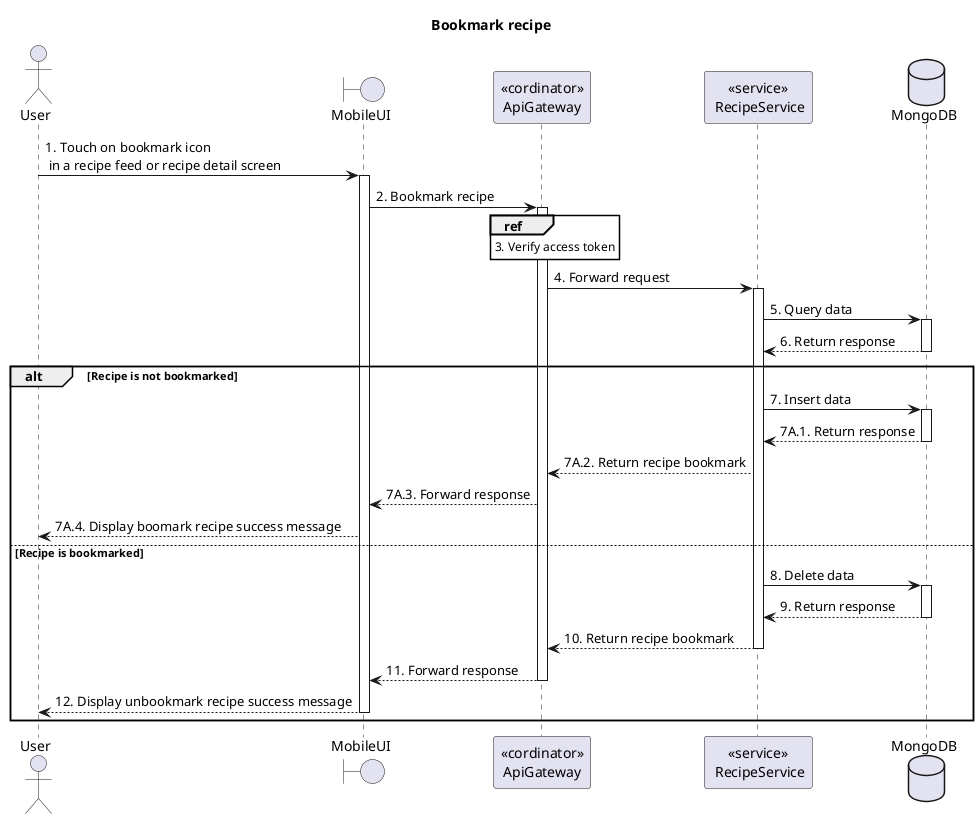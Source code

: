 @startuml Sequence
title "Bookmark recipe"
<style>
  sequenceDiagram {
    reference {
      BackGroundColor white
    }
}
</style>

actor User
boundary MobileUI
participant "<<cordinator>>\nApiGateway" as ApiGateway
participant "<<service>>\n RecipeService" as RecipeService
database MongoDB

User -> MobileUI++: 1. Touch on bookmark icon \n in a recipe feed or recipe detail screen

MobileUI -> ApiGateway++: 2. Bookmark recipe

ref over ApiGateway: 3. Verify access token

ApiGateway -> RecipeService++: 4. Forward request

database MongoDB
RecipeService -> MongoDB++: 5. Query data
RecipeService <-- MongoDB--: 6. Return response
alt Recipe is not bookmarked
  RecipeService -> MongoDB++: 7. Insert data
  RecipeService <-- MongoDB--: 7A.1. Return response
  ApiGateway <-- RecipeService: 7A.2. Return recipe bookmark
  MobileUI <-- ApiGateway: 7A.3. Forward response
  User <-- MobileUI: 7A.4. Display boomark recipe success message
else Recipe is bookmarked
  RecipeService -> MongoDB++: 8. Delete data
  RecipeService <-- MongoDB--: 9. Return response
  ApiGateway <-- RecipeService--: 10. Return recipe bookmark
  MobileUI <-- ApiGateway--: 11. Forward response
  User <-- MobileUI--: 12. Display unbookmark recipe success message
end alt


@enduml
